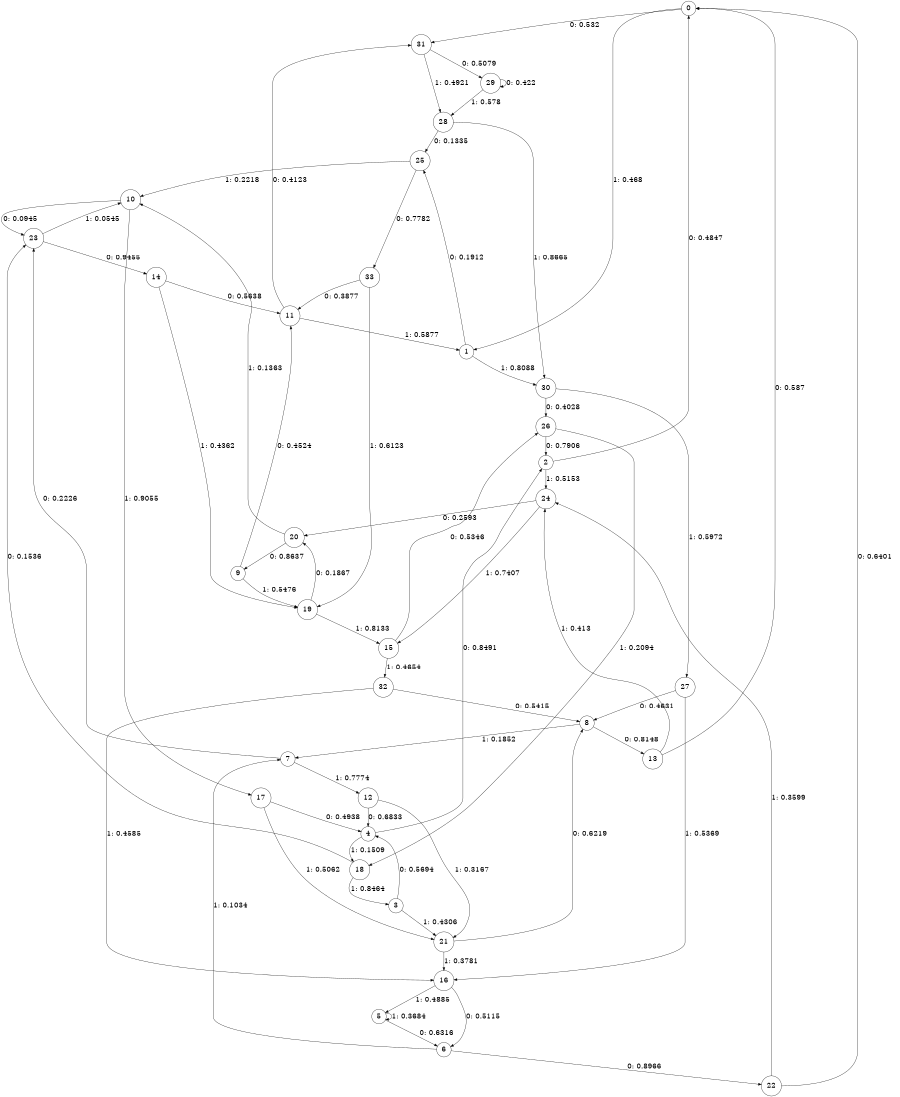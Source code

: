 digraph "ch5randomL6" {
size = "6,8.5";
ratio = "fill";
node [shape = circle];
node [fontsize = 24];
edge [fontsize = 24];
0 -> 31 [label = "0: 0.532    "];
0 -> 1 [label = "1: 0.468    "];
1 -> 25 [label = "0: 0.1912   "];
1 -> 30 [label = "1: 0.8088   "];
2 -> 0 [label = "0: 0.4847   "];
2 -> 24 [label = "1: 0.5153   "];
3 -> 4 [label = "0: 0.5694   "];
3 -> 21 [label = "1: 0.4306   "];
4 -> 2 [label = "0: 0.8491   "];
4 -> 18 [label = "1: 0.1509   "];
5 -> 6 [label = "0: 0.6316   "];
5 -> 5 [label = "1: 0.3684   "];
6 -> 22 [label = "0: 0.8966   "];
6 -> 7 [label = "1: 0.1034   "];
7 -> 23 [label = "0: 0.2226   "];
7 -> 12 [label = "1: 0.7774   "];
8 -> 13 [label = "0: 0.8148   "];
8 -> 7 [label = "1: 0.1852   "];
9 -> 11 [label = "0: 0.4524   "];
9 -> 19 [label = "1: 0.5476   "];
10 -> 23 [label = "0: 0.0945   "];
10 -> 17 [label = "1: 0.9055   "];
11 -> 31 [label = "0: 0.4123   "];
11 -> 1 [label = "1: 0.5877   "];
12 -> 4 [label = "0: 0.6833   "];
12 -> 21 [label = "1: 0.3167   "];
13 -> 0 [label = "0: 0.587    "];
13 -> 24 [label = "1: 0.413    "];
14 -> 11 [label = "0: 0.5638   "];
14 -> 19 [label = "1: 0.4362   "];
15 -> 26 [label = "0: 0.5346   "];
15 -> 32 [label = "1: 0.4654   "];
16 -> 6 [label = "0: 0.5115   "];
16 -> 5 [label = "1: 0.4885   "];
17 -> 4 [label = "0: 0.4938   "];
17 -> 21 [label = "1: 0.5062   "];
18 -> 23 [label = "0: 0.1536   "];
18 -> 3 [label = "1: 0.8464   "];
19 -> 20 [label = "0: 0.1867   "];
19 -> 15 [label = "1: 0.8133   "];
20 -> 9 [label = "0: 0.8637   "];
20 -> 10 [label = "1: 0.1363   "];
21 -> 8 [label = "0: 0.6219   "];
21 -> 16 [label = "1: 0.3781   "];
22 -> 0 [label = "0: 0.6401   "];
22 -> 24 [label = "1: 0.3599   "];
23 -> 14 [label = "0: 0.9455   "];
23 -> 10 [label = "1: 0.0545   "];
24 -> 20 [label = "0: 0.2593   "];
24 -> 15 [label = "1: 0.7407   "];
25 -> 33 [label = "0: 0.7782   "];
25 -> 10 [label = "1: 0.2218   "];
26 -> 2 [label = "0: 0.7906   "];
26 -> 18 [label = "1: 0.2094   "];
27 -> 8 [label = "0: 0.4631   "];
27 -> 16 [label = "1: 0.5369   "];
28 -> 25 [label = "0: 0.1335   "];
28 -> 30 [label = "1: 0.8665   "];
29 -> 29 [label = "0: 0.422    "];
29 -> 28 [label = "1: 0.578    "];
30 -> 26 [label = "0: 0.4028   "];
30 -> 27 [label = "1: 0.5972   "];
31 -> 29 [label = "0: 0.5079   "];
31 -> 28 [label = "1: 0.4921   "];
32 -> 8 [label = "0: 0.5415   "];
32 -> 16 [label = "1: 0.4585   "];
33 -> 11 [label = "0: 0.3877   "];
33 -> 19 [label = "1: 0.6123   "];
}